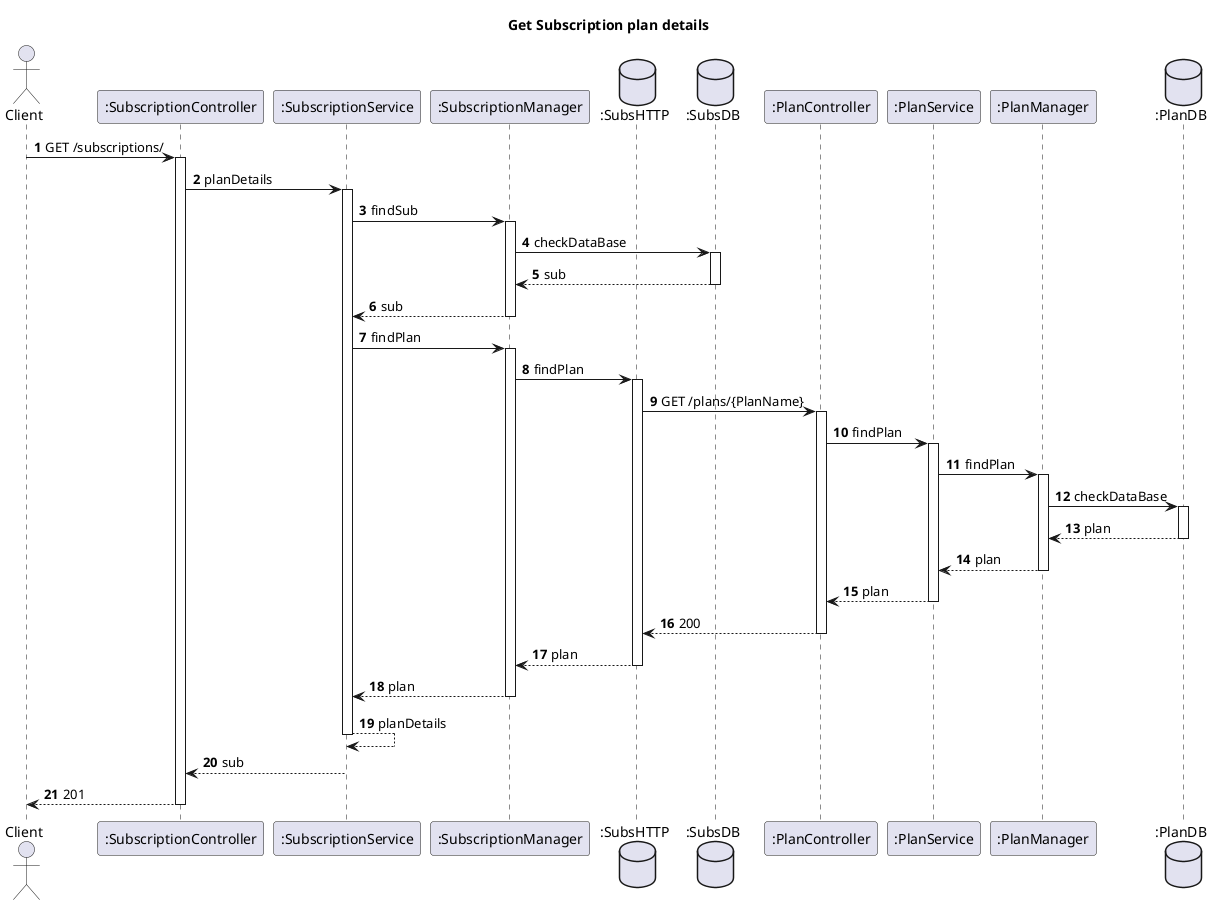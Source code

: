 @startuml
'https://plantuml.com/sequence-diagram
autoactivate on
autonumber
title  Get Subscription plan details

autonumber

actor "Client" as Ac
participant ":SubscriptionController" as Auth
participant ":SubscriptionService" as SService
participant ":SubscriptionManager" as UManager
database ":SubsHTTP" as SHTTP
database ":SubsDB" as SDB
participant ":PlanController" as Plan
participant ":PlanService" as PService
participant ":PlanManager" as PManager
database ":PlanDB" as PDB

Ac->Auth: GET /subscriptions/
Auth->SService: planDetails
SService->UManager: findSub
UManager->SDB: checkDataBase
SDB-->UManager:sub
UManager --> SService:sub
SService->UManager: findPlan
UManager -> SHTTP: findPlan
SHTTP -> Plan:GET /plans/{PlanName}
Plan-> PService: findPlan
PService->PManager: findPlan
PManager->PDB:checkDataBase
PDB-->PManager:plan
PManager-->PService:plan
PService-->Plan:plan
Plan-->SHTTP: 200
SHTTP-->UManager:plan
UManager--> SService:plan
SService --> SService: planDetails
SService -->Auth:sub
Auth --> Ac : 201

@enduml